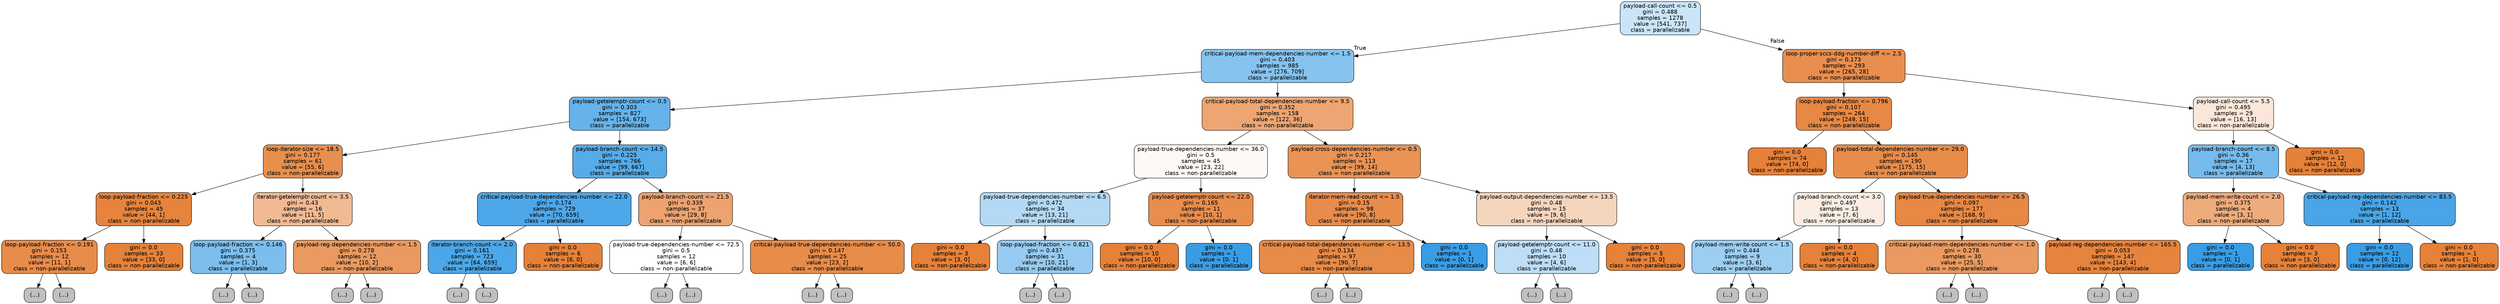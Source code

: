 digraph Tree {
node [shape=box, style="filled, rounded", color="black", fontname=helvetica] ;
edge [fontname=helvetica] ;
0 [label="payload-call-count <= 0.5\ngini = 0.488\nsamples = 1278\nvalue = [541, 737]\nclass = parallelizable", fillcolor="#399de544"] ;
1 [label="critical-payload-mem-dependencies-number <= 1.5\ngini = 0.403\nsamples = 985\nvalue = [276, 709]\nclass = parallelizable", fillcolor="#399de59c"] ;
0 -> 1 [labeldistance=2.5, labelangle=45, headlabel="True"] ;
2 [label="payload-getelemptr-count <= 0.5\ngini = 0.303\nsamples = 827\nvalue = [154, 673]\nclass = parallelizable", fillcolor="#399de5c5"] ;
1 -> 2 ;
3 [label="loop-iterator-size <= 18.5\ngini = 0.177\nsamples = 61\nvalue = [55, 6]\nclass = non-parallelizable", fillcolor="#e58139e3"] ;
2 -> 3 ;
4 [label="loop-payload-fraction <= 0.225\ngini = 0.043\nsamples = 45\nvalue = [44, 1]\nclass = non-parallelizable", fillcolor="#e58139f9"] ;
3 -> 4 ;
5 [label="loop-payload-fraction <= 0.191\ngini = 0.153\nsamples = 12\nvalue = [11, 1]\nclass = non-parallelizable", fillcolor="#e58139e8"] ;
4 -> 5 ;
6 [label="(...)", fillcolor="#C0C0C0"] ;
5 -> 6 ;
7 [label="(...)", fillcolor="#C0C0C0"] ;
5 -> 7 ;
8 [label="gini = 0.0\nsamples = 33\nvalue = [33, 0]\nclass = non-parallelizable", fillcolor="#e58139ff"] ;
4 -> 8 ;
9 [label="iterator-getelemptr-count <= 3.5\ngini = 0.43\nsamples = 16\nvalue = [11, 5]\nclass = non-parallelizable", fillcolor="#e581398b"] ;
3 -> 9 ;
10 [label="loop-payload-fraction <= 0.146\ngini = 0.375\nsamples = 4\nvalue = [1, 3]\nclass = parallelizable", fillcolor="#399de5aa"] ;
9 -> 10 ;
11 [label="(...)", fillcolor="#C0C0C0"] ;
10 -> 11 ;
12 [label="(...)", fillcolor="#C0C0C0"] ;
10 -> 12 ;
13 [label="payload-reg-dependencies-number <= 1.5\ngini = 0.278\nsamples = 12\nvalue = [10, 2]\nclass = non-parallelizable", fillcolor="#e58139cc"] ;
9 -> 13 ;
14 [label="(...)", fillcolor="#C0C0C0"] ;
13 -> 14 ;
19 [label="(...)", fillcolor="#C0C0C0"] ;
13 -> 19 ;
22 [label="payload-branch-count <= 14.5\ngini = 0.225\nsamples = 766\nvalue = [99, 667]\nclass = parallelizable", fillcolor="#399de5d9"] ;
2 -> 22 ;
23 [label="critical-payload-true-dependencies-number <= 22.0\ngini = 0.174\nsamples = 729\nvalue = [70, 659]\nclass = parallelizable", fillcolor="#399de5e4"] ;
22 -> 23 ;
24 [label="iterator-branch-count <= 2.0\ngini = 0.161\nsamples = 723\nvalue = [64, 659]\nclass = parallelizable", fillcolor="#399de5e6"] ;
23 -> 24 ;
25 [label="(...)", fillcolor="#C0C0C0"] ;
24 -> 25 ;
146 [label="(...)", fillcolor="#C0C0C0"] ;
24 -> 146 ;
147 [label="gini = 0.0\nsamples = 6\nvalue = [6, 0]\nclass = non-parallelizable", fillcolor="#e58139ff"] ;
23 -> 147 ;
148 [label="payload-branch-count <= 21.5\ngini = 0.339\nsamples = 37\nvalue = [29, 8]\nclass = non-parallelizable", fillcolor="#e58139b9"] ;
22 -> 148 ;
149 [label="payload-true-dependencies-number <= 72.5\ngini = 0.5\nsamples = 12\nvalue = [6, 6]\nclass = non-parallelizable", fillcolor="#e5813900"] ;
148 -> 149 ;
150 [label="(...)", fillcolor="#C0C0C0"] ;
149 -> 150 ;
151 [label="(...)", fillcolor="#C0C0C0"] ;
149 -> 151 ;
154 [label="critical-payload-true-dependencies-number <= 50.0\ngini = 0.147\nsamples = 25\nvalue = [23, 2]\nclass = non-parallelizable", fillcolor="#e58139e9"] ;
148 -> 154 ;
155 [label="(...)", fillcolor="#C0C0C0"] ;
154 -> 155 ;
156 [label="(...)", fillcolor="#C0C0C0"] ;
154 -> 156 ;
159 [label="critical-payload-total-dependencies-number <= 9.5\ngini = 0.352\nsamples = 158\nvalue = [122, 36]\nclass = non-parallelizable", fillcolor="#e58139b4"] ;
1 -> 159 ;
160 [label="payload-true-dependencies-number <= 36.0\ngini = 0.5\nsamples = 45\nvalue = [23, 22]\nclass = non-parallelizable", fillcolor="#e581390b"] ;
159 -> 160 ;
161 [label="payload-true-dependencies-number <= 6.5\ngini = 0.472\nsamples = 34\nvalue = [13, 21]\nclass = parallelizable", fillcolor="#399de561"] ;
160 -> 161 ;
162 [label="gini = 0.0\nsamples = 3\nvalue = [3, 0]\nclass = non-parallelizable", fillcolor="#e58139ff"] ;
161 -> 162 ;
163 [label="loop-payload-fraction <= 0.821\ngini = 0.437\nsamples = 31\nvalue = [10, 21]\nclass = parallelizable", fillcolor="#399de586"] ;
161 -> 163 ;
164 [label="(...)", fillcolor="#C0C0C0"] ;
163 -> 164 ;
165 [label="(...)", fillcolor="#C0C0C0"] ;
163 -> 165 ;
180 [label="payload-getelemptr-count <= 22.0\ngini = 0.165\nsamples = 11\nvalue = [10, 1]\nclass = non-parallelizable", fillcolor="#e58139e6"] ;
160 -> 180 ;
181 [label="gini = 0.0\nsamples = 10\nvalue = [10, 0]\nclass = non-parallelizable", fillcolor="#e58139ff"] ;
180 -> 181 ;
182 [label="gini = 0.0\nsamples = 1\nvalue = [0, 1]\nclass = parallelizable", fillcolor="#399de5ff"] ;
180 -> 182 ;
183 [label="payload-cross-dependencies-number <= 0.5\ngini = 0.217\nsamples = 113\nvalue = [99, 14]\nclass = non-parallelizable", fillcolor="#e58139db"] ;
159 -> 183 ;
184 [label="iterator-mem-read-count <= 1.5\ngini = 0.15\nsamples = 98\nvalue = [90, 8]\nclass = non-parallelizable", fillcolor="#e58139e8"] ;
183 -> 184 ;
185 [label="critical-payload-total-dependencies-number <= 13.5\ngini = 0.134\nsamples = 97\nvalue = [90, 7]\nclass = non-parallelizable", fillcolor="#e58139eb"] ;
184 -> 185 ;
186 [label="(...)", fillcolor="#C0C0C0"] ;
185 -> 186 ;
191 [label="(...)", fillcolor="#C0C0C0"] ;
185 -> 191 ;
204 [label="gini = 0.0\nsamples = 1\nvalue = [0, 1]\nclass = parallelizable", fillcolor="#399de5ff"] ;
184 -> 204 ;
205 [label="payload-output-dependencies-number <= 13.5\ngini = 0.48\nsamples = 15\nvalue = [9, 6]\nclass = non-parallelizable", fillcolor="#e5813955"] ;
183 -> 205 ;
206 [label="payload-getelemptr-count <= 11.0\ngini = 0.48\nsamples = 10\nvalue = [4, 6]\nclass = parallelizable", fillcolor="#399de555"] ;
205 -> 206 ;
207 [label="(...)", fillcolor="#C0C0C0"] ;
206 -> 207 ;
208 [label="(...)", fillcolor="#C0C0C0"] ;
206 -> 208 ;
213 [label="gini = 0.0\nsamples = 5\nvalue = [5, 0]\nclass = non-parallelizable", fillcolor="#e58139ff"] ;
205 -> 213 ;
214 [label="loop-proper-sccs-ddg-number-diff <= 2.5\ngini = 0.173\nsamples = 293\nvalue = [265, 28]\nclass = non-parallelizable", fillcolor="#e58139e4"] ;
0 -> 214 [labeldistance=2.5, labelangle=-45, headlabel="False"] ;
215 [label="loop-payload-fraction <= 0.796\ngini = 0.107\nsamples = 264\nvalue = [249, 15]\nclass = non-parallelizable", fillcolor="#e58139f0"] ;
214 -> 215 ;
216 [label="gini = 0.0\nsamples = 74\nvalue = [74, 0]\nclass = non-parallelizable", fillcolor="#e58139ff"] ;
215 -> 216 ;
217 [label="payload-total-dependencies-number <= 29.0\ngini = 0.145\nsamples = 190\nvalue = [175, 15]\nclass = non-parallelizable", fillcolor="#e58139e9"] ;
215 -> 217 ;
218 [label="payload-branch-count <= 3.0\ngini = 0.497\nsamples = 13\nvalue = [7, 6]\nclass = non-parallelizable", fillcolor="#e5813924"] ;
217 -> 218 ;
219 [label="payload-mem-write-count <= 1.5\ngini = 0.444\nsamples = 9\nvalue = [3, 6]\nclass = parallelizable", fillcolor="#399de57f"] ;
218 -> 219 ;
220 [label="(...)", fillcolor="#C0C0C0"] ;
219 -> 220 ;
221 [label="(...)", fillcolor="#C0C0C0"] ;
219 -> 221 ;
226 [label="gini = 0.0\nsamples = 4\nvalue = [4, 0]\nclass = non-parallelizable", fillcolor="#e58139ff"] ;
218 -> 226 ;
227 [label="payload-true-dependencies-number <= 26.5\ngini = 0.097\nsamples = 177\nvalue = [168, 9]\nclass = non-parallelizable", fillcolor="#e58139f1"] ;
217 -> 227 ;
228 [label="critical-payload-mem-dependencies-number <= 1.0\ngini = 0.278\nsamples = 30\nvalue = [25, 5]\nclass = non-parallelizable", fillcolor="#e58139cc"] ;
227 -> 228 ;
229 [label="(...)", fillcolor="#C0C0C0"] ;
228 -> 229 ;
232 [label="(...)", fillcolor="#C0C0C0"] ;
228 -> 232 ;
233 [label="payload-reg-dependencies-number <= 165.5\ngini = 0.053\nsamples = 147\nvalue = [143, 4]\nclass = non-parallelizable", fillcolor="#e58139f8"] ;
227 -> 233 ;
234 [label="(...)", fillcolor="#C0C0C0"] ;
233 -> 234 ;
235 [label="(...)", fillcolor="#C0C0C0"] ;
233 -> 235 ;
238 [label="payload-call-count <= 5.5\ngini = 0.495\nsamples = 29\nvalue = [16, 13]\nclass = non-parallelizable", fillcolor="#e5813930"] ;
214 -> 238 ;
239 [label="payload-branch-count <= 8.5\ngini = 0.36\nsamples = 17\nvalue = [4, 13]\nclass = parallelizable", fillcolor="#399de5b1"] ;
238 -> 239 ;
240 [label="payload-mem-write-count <= 2.0\ngini = 0.375\nsamples = 4\nvalue = [3, 1]\nclass = non-parallelizable", fillcolor="#e58139aa"] ;
239 -> 240 ;
241 [label="gini = 0.0\nsamples = 1\nvalue = [0, 1]\nclass = parallelizable", fillcolor="#399de5ff"] ;
240 -> 241 ;
242 [label="gini = 0.0\nsamples = 3\nvalue = [3, 0]\nclass = non-parallelizable", fillcolor="#e58139ff"] ;
240 -> 242 ;
243 [label="critical-payload-reg-dependencies-number <= 83.5\ngini = 0.142\nsamples = 13\nvalue = [1, 12]\nclass = parallelizable", fillcolor="#399de5ea"] ;
239 -> 243 ;
244 [label="gini = 0.0\nsamples = 12\nvalue = [0, 12]\nclass = parallelizable", fillcolor="#399de5ff"] ;
243 -> 244 ;
245 [label="gini = 0.0\nsamples = 1\nvalue = [1, 0]\nclass = non-parallelizable", fillcolor="#e58139ff"] ;
243 -> 245 ;
246 [label="gini = 0.0\nsamples = 12\nvalue = [12, 0]\nclass = non-parallelizable", fillcolor="#e58139ff"] ;
238 -> 246 ;
}